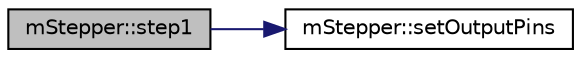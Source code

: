 digraph "mStepper::step1"
{
 // LATEX_PDF_SIZE
  edge [fontname="Helvetica",fontsize="10",labelfontname="Helvetica",labelfontsize="10"];
  node [fontname="Helvetica",fontsize="10",shape=record];
  rankdir="LR";
  Node1 [label="mStepper::step1",height=0.2,width=0.4,color="black", fillcolor="grey75", style="filled", fontcolor="black",tooltip=" "];
  Node1 -> Node2 [color="midnightblue",fontsize="10",style="solid",fontname="Helvetica"];
  Node2 [label="mStepper::setOutputPins",height=0.2,width=0.4,color="black", fillcolor="white", style="filled",URL="$classm_stepper.html#a349102a618cba377f8e9b5c6550baead",tooltip=" "];
}

